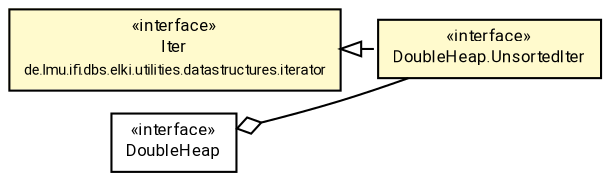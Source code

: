 #!/usr/local/bin/dot
#
# Class diagram 
# Generated by UMLGraph version R5_7_2-60-g0e99a6 (http://www.spinellis.gr/umlgraph/)
#

digraph G {
	graph [fontnames="svg"]
	edge [fontname="Roboto",fontsize=7,labelfontname="Roboto",labelfontsize=7,color="black"];
	node [fontname="Roboto",fontcolor="black",fontsize=8,shape=plaintext,margin=0,width=0,height=0];
	nodesep=0.15;
	ranksep=0.25;
	rankdir=LR;
	// de.lmu.ifi.dbs.elki.utilities.datastructures.iterator.Iter
	c3486400 [label=<<table title="de.lmu.ifi.dbs.elki.utilities.datastructures.iterator.Iter" border="0" cellborder="1" cellspacing="0" cellpadding="2" bgcolor="LemonChiffon" href="../iterator/Iter.html" target="_parent">
		<tr><td><table border="0" cellspacing="0" cellpadding="1">
		<tr><td align="center" balign="center"> &#171;interface&#187; </td></tr>
		<tr><td align="center" balign="center"> <font face="Roboto">Iter</font> </td></tr>
		<tr><td align="center" balign="center"> <font face="Roboto" point-size="7.0">de.lmu.ifi.dbs.elki.utilities.datastructures.iterator</font> </td></tr>
		</table></td></tr>
		</table>>, URL="../iterator/Iter.html"];
	// de.lmu.ifi.dbs.elki.utilities.datastructures.heap.DoubleHeap
	c3486464 [label=<<table title="de.lmu.ifi.dbs.elki.utilities.datastructures.heap.DoubleHeap" border="0" cellborder="1" cellspacing="0" cellpadding="2" href="DoubleHeap.html" target="_parent">
		<tr><td><table border="0" cellspacing="0" cellpadding="1">
		<tr><td align="center" balign="center"> &#171;interface&#187; </td></tr>
		<tr><td align="center" balign="center"> <font face="Roboto">DoubleHeap</font> </td></tr>
		</table></td></tr>
		</table>>, URL="DoubleHeap.html"];
	// de.lmu.ifi.dbs.elki.utilities.datastructures.heap.DoubleHeap.UnsortedIter
	c3486465 [label=<<table title="de.lmu.ifi.dbs.elki.utilities.datastructures.heap.DoubleHeap.UnsortedIter" border="0" cellborder="1" cellspacing="0" cellpadding="2" bgcolor="lemonChiffon" href="DoubleHeap.UnsortedIter.html" target="_parent">
		<tr><td><table border="0" cellspacing="0" cellpadding="1">
		<tr><td align="center" balign="center"> &#171;interface&#187; </td></tr>
		<tr><td align="center" balign="center"> <font face="Roboto">DoubleHeap.UnsortedIter</font> </td></tr>
		</table></td></tr>
		</table>>, URL="DoubleHeap.UnsortedIter.html"];
	// de.lmu.ifi.dbs.elki.utilities.datastructures.heap.DoubleHeap has de.lmu.ifi.dbs.elki.utilities.datastructures.heap.DoubleHeap.UnsortedIter
	c3486464 -> c3486465 [arrowhead=none,arrowtail=ediamond,dir=back,weight=4];
	// de.lmu.ifi.dbs.elki.utilities.datastructures.heap.DoubleHeap.UnsortedIter implements de.lmu.ifi.dbs.elki.utilities.datastructures.iterator.Iter
	c3486400 -> c3486465 [arrowtail=empty,style=dashed,dir=back,weight=9];
}

